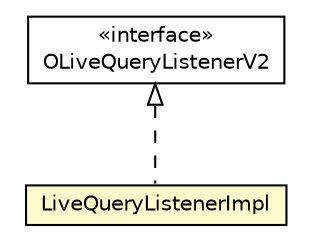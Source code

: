 #!/usr/local/bin/dot
#
# Class diagram 
# Generated by UMLGraph version R5_6-24-gf6e263 (http://www.umlgraph.org/)
#

digraph G {
	edge [fontname="Helvetica",fontsize=10,labelfontname="Helvetica",labelfontsize=10];
	node [fontname="Helvetica",fontsize=10,shape=plaintext];
	nodesep=0.25;
	ranksep=0.5;
	// com.orientechnologies.orient.core.sql.executor.LiveQueryListenerImpl
	c1097133 [label=<<table title="com.orientechnologies.orient.core.sql.executor.LiveQueryListenerImpl" border="0" cellborder="1" cellspacing="0" cellpadding="2" port="p" bgcolor="lemonChiffon" href="./LiveQueryListenerImpl.html">
		<tr><td><table border="0" cellspacing="0" cellpadding="1">
<tr><td align="center" balign="center"> LiveQueryListenerImpl </td></tr>
		</table></td></tr>
		</table>>, URL="./LiveQueryListenerImpl.html", fontname="Helvetica", fontcolor="black", fontsize=10.0];
	// com.orientechnologies.orient.core.query.live.OLiveQueryListenerV2
	c1097788 [label=<<table title="com.orientechnologies.orient.core.query.live.OLiveQueryListenerV2" border="0" cellborder="1" cellspacing="0" cellpadding="2" port="p" href="../../query/live/OLiveQueryListenerV2.html">
		<tr><td><table border="0" cellspacing="0" cellpadding="1">
<tr><td align="center" balign="center"> &#171;interface&#187; </td></tr>
<tr><td align="center" balign="center"> OLiveQueryListenerV2 </td></tr>
		</table></td></tr>
		</table>>, URL="../../query/live/OLiveQueryListenerV2.html", fontname="Helvetica", fontcolor="black", fontsize=10.0];
	//com.orientechnologies.orient.core.sql.executor.LiveQueryListenerImpl implements com.orientechnologies.orient.core.query.live.OLiveQueryListenerV2
	c1097788:p -> c1097133:p [dir=back,arrowtail=empty,style=dashed];
}

